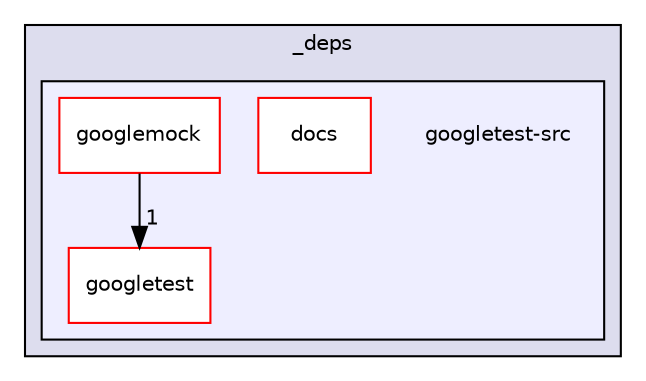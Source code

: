 digraph "_deps/googletest-src" {
  compound=true
  node [ fontsize="10", fontname="Helvetica"];
  edge [ labelfontsize="10", labelfontname="Helvetica"];
  subgraph clusterdir_7216a15bcc3d8fa217946a412671a188 {
    graph [ bgcolor="#ddddee", pencolor="black", label="_deps" fontname="Helvetica", fontsize="10", URL="dir_7216a15bcc3d8fa217946a412671a188.html"]
  subgraph clusterdir_ad436eb86e8b835c1614d2a46c05ad3d {
    graph [ bgcolor="#eeeeff", pencolor="black", label="" URL="dir_ad436eb86e8b835c1614d2a46c05ad3d.html"];
    dir_ad436eb86e8b835c1614d2a46c05ad3d [shape=plaintext label="googletest-src"];
  dir_c225f7b80e399a2c10f78f002f671423 [shape=box label="docs" fillcolor="white" style="filled" color="red" URL="dir_c225f7b80e399a2c10f78f002f671423.html"];
  dir_9f752931467437595e750a893adae36d [shape=box label="googlemock" fillcolor="white" style="filled" color="red" URL="dir_9f752931467437595e750a893adae36d.html"];
  dir_22568a91a9e129076b6e99e80c459363 [shape=box label="googletest" fillcolor="white" style="filled" color="red" URL="dir_22568a91a9e129076b6e99e80c459363.html"];
  }
  }
  dir_9f752931467437595e750a893adae36d->dir_22568a91a9e129076b6e99e80c459363 [headlabel="1", labeldistance=1.5 headhref="dir_000009_000020.html"];
}
